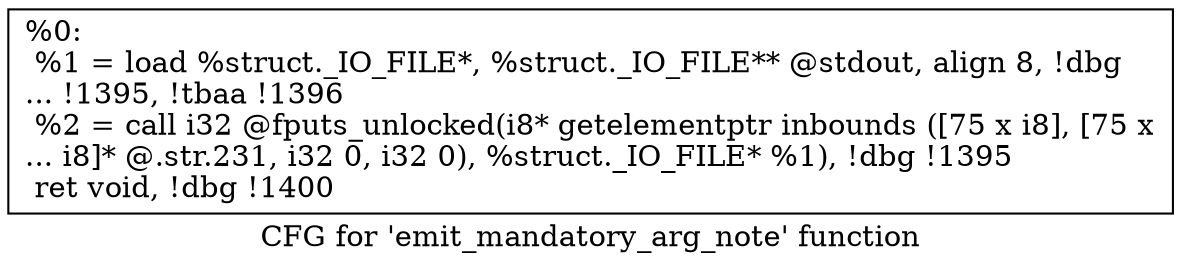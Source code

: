 digraph "CFG for 'emit_mandatory_arg_note' function" {
	label="CFG for 'emit_mandatory_arg_note' function";

	Node0x1023140 [shape=record,label="{%0:\l  %1 = load %struct._IO_FILE*, %struct._IO_FILE** @stdout, align 8, !dbg\l... !1395, !tbaa !1396\l  %2 = call i32 @fputs_unlocked(i8* getelementptr inbounds ([75 x i8], [75 x\l... i8]* @.str.231, i32 0, i32 0), %struct._IO_FILE* %1), !dbg !1395\l  ret void, !dbg !1400\l}"];
}
